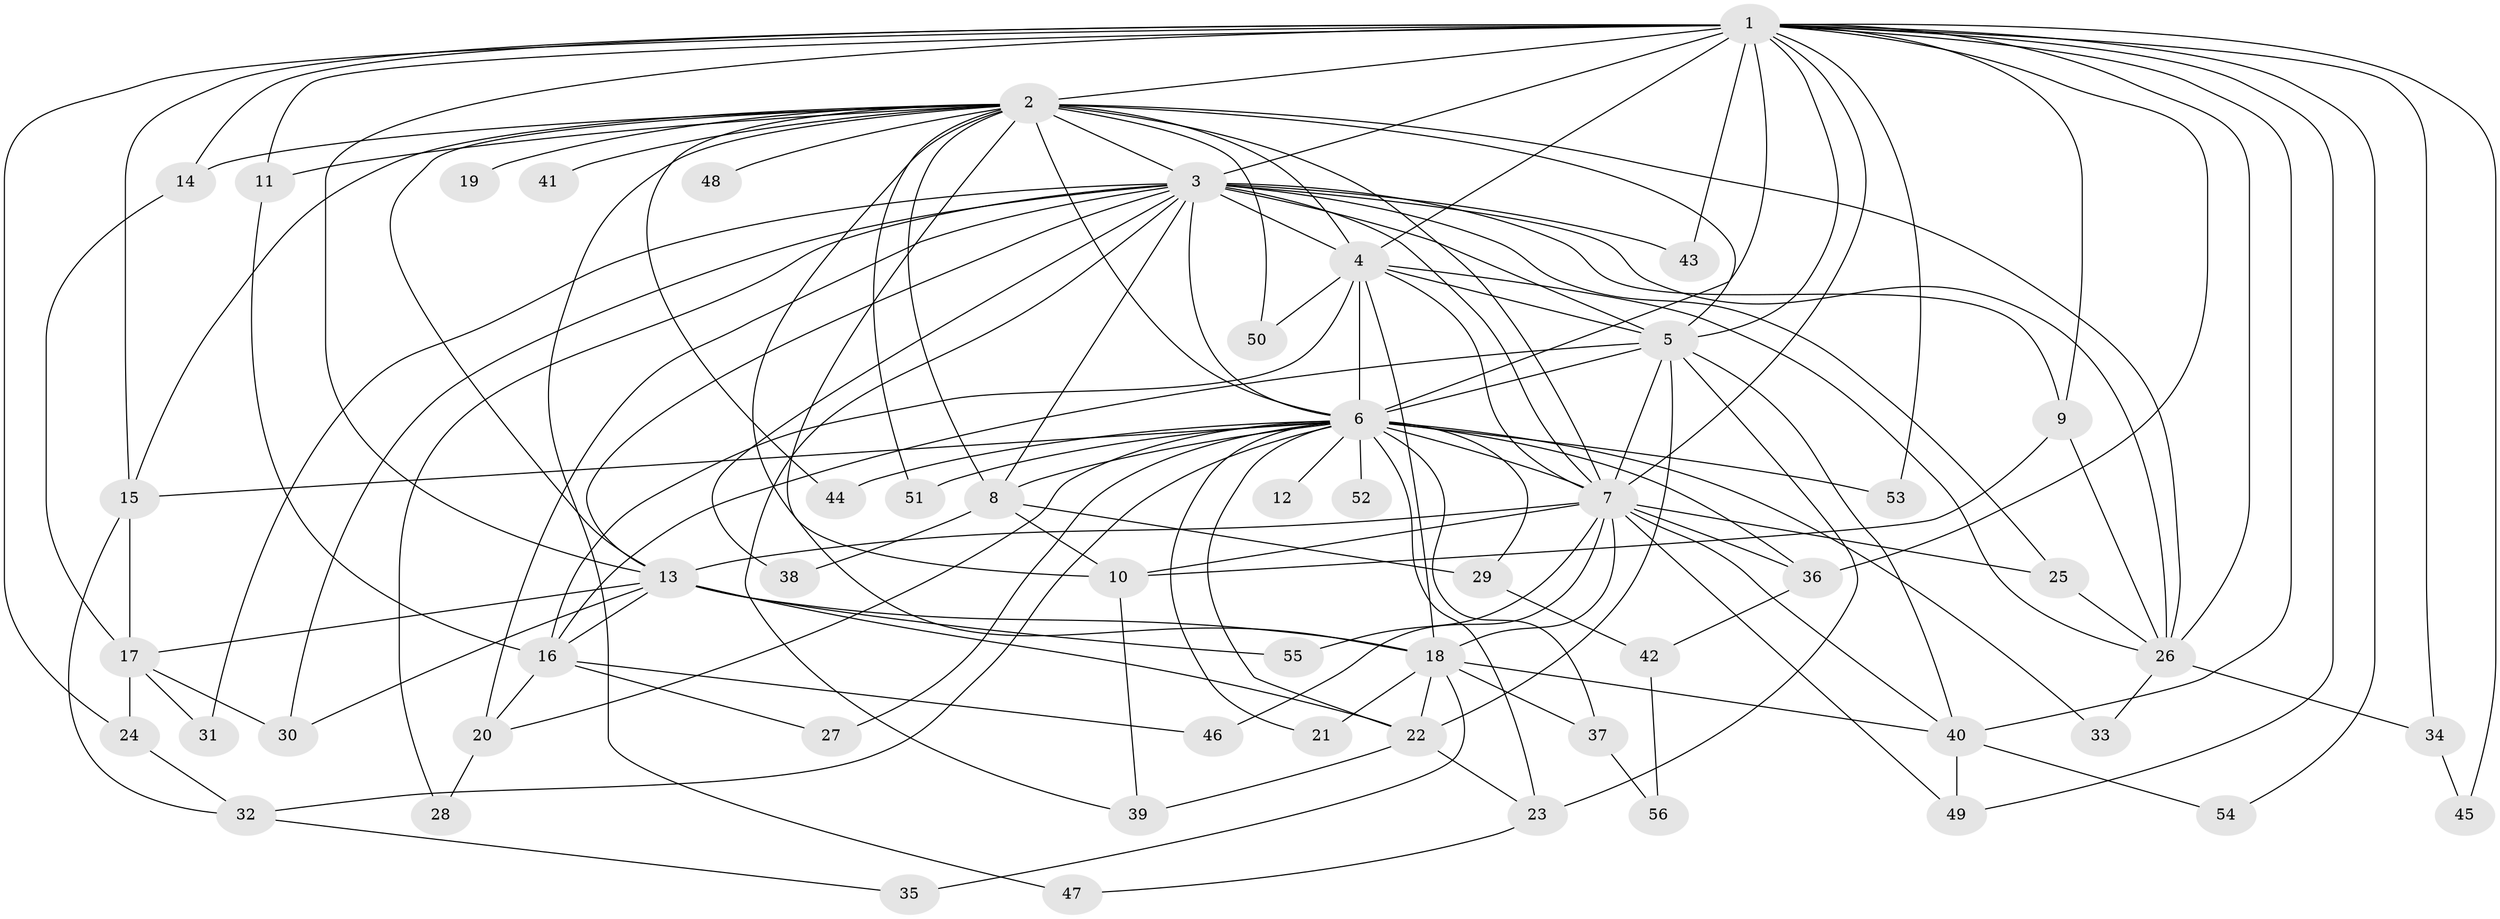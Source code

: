 // original degree distribution, {22: 0.008928571428571428, 29: 0.008928571428571428, 23: 0.008928571428571428, 27: 0.008928571428571428, 17: 0.017857142857142856, 18: 0.008928571428571428, 28: 0.008928571428571428, 19: 0.008928571428571428, 15: 0.008928571428571428, 3: 0.20535714285714285, 4: 0.11607142857142858, 6: 0.03571428571428571, 2: 0.5267857142857143, 8: 0.008928571428571428, 5: 0.008928571428571428, 7: 0.008928571428571428}
// Generated by graph-tools (version 1.1) at 2025/34/03/09/25 02:34:43]
// undirected, 56 vertices, 140 edges
graph export_dot {
graph [start="1"]
  node [color=gray90,style=filled];
  1;
  2;
  3;
  4;
  5;
  6;
  7;
  8;
  9;
  10;
  11;
  12;
  13;
  14;
  15;
  16;
  17;
  18;
  19;
  20;
  21;
  22;
  23;
  24;
  25;
  26;
  27;
  28;
  29;
  30;
  31;
  32;
  33;
  34;
  35;
  36;
  37;
  38;
  39;
  40;
  41;
  42;
  43;
  44;
  45;
  46;
  47;
  48;
  49;
  50;
  51;
  52;
  53;
  54;
  55;
  56;
  1 -- 2 [weight=2.0];
  1 -- 3 [weight=4.0];
  1 -- 4 [weight=3.0];
  1 -- 5 [weight=2.0];
  1 -- 6 [weight=4.0];
  1 -- 7 [weight=3.0];
  1 -- 9 [weight=1.0];
  1 -- 11 [weight=1.0];
  1 -- 13 [weight=5.0];
  1 -- 14 [weight=1.0];
  1 -- 15 [weight=1.0];
  1 -- 24 [weight=1.0];
  1 -- 26 [weight=1.0];
  1 -- 34 [weight=1.0];
  1 -- 36 [weight=1.0];
  1 -- 40 [weight=1.0];
  1 -- 43 [weight=1.0];
  1 -- 45 [weight=1.0];
  1 -- 49 [weight=1.0];
  1 -- 53 [weight=1.0];
  1 -- 54 [weight=1.0];
  2 -- 3 [weight=3.0];
  2 -- 4 [weight=1.0];
  2 -- 5 [weight=1.0];
  2 -- 6 [weight=4.0];
  2 -- 7 [weight=3.0];
  2 -- 8 [weight=1.0];
  2 -- 10 [weight=1.0];
  2 -- 11 [weight=1.0];
  2 -- 13 [weight=1.0];
  2 -- 14 [weight=1.0];
  2 -- 15 [weight=2.0];
  2 -- 18 [weight=1.0];
  2 -- 19 [weight=1.0];
  2 -- 26 [weight=1.0];
  2 -- 41 [weight=1.0];
  2 -- 44 [weight=1.0];
  2 -- 47 [weight=1.0];
  2 -- 48 [weight=2.0];
  2 -- 50 [weight=1.0];
  2 -- 51 [weight=1.0];
  3 -- 4 [weight=2.0];
  3 -- 5 [weight=3.0];
  3 -- 6 [weight=4.0];
  3 -- 7 [weight=4.0];
  3 -- 8 [weight=3.0];
  3 -- 9 [weight=1.0];
  3 -- 13 [weight=1.0];
  3 -- 20 [weight=2.0];
  3 -- 25 [weight=1.0];
  3 -- 26 [weight=2.0];
  3 -- 28 [weight=1.0];
  3 -- 30 [weight=1.0];
  3 -- 31 [weight=1.0];
  3 -- 38 [weight=1.0];
  3 -- 39 [weight=1.0];
  3 -- 43 [weight=1.0];
  4 -- 5 [weight=1.0];
  4 -- 6 [weight=2.0];
  4 -- 7 [weight=13.0];
  4 -- 16 [weight=1.0];
  4 -- 18 [weight=1.0];
  4 -- 26 [weight=1.0];
  4 -- 50 [weight=2.0];
  5 -- 6 [weight=2.0];
  5 -- 7 [weight=1.0];
  5 -- 16 [weight=1.0];
  5 -- 22 [weight=4.0];
  5 -- 23 [weight=1.0];
  5 -- 40 [weight=1.0];
  6 -- 7 [weight=5.0];
  6 -- 8 [weight=1.0];
  6 -- 12 [weight=3.0];
  6 -- 15 [weight=1.0];
  6 -- 20 [weight=1.0];
  6 -- 21 [weight=1.0];
  6 -- 22 [weight=1.0];
  6 -- 23 [weight=2.0];
  6 -- 27 [weight=1.0];
  6 -- 29 [weight=1.0];
  6 -- 32 [weight=1.0];
  6 -- 33 [weight=1.0];
  6 -- 36 [weight=1.0];
  6 -- 37 [weight=1.0];
  6 -- 44 [weight=1.0];
  6 -- 51 [weight=1.0];
  6 -- 52 [weight=2.0];
  6 -- 53 [weight=1.0];
  7 -- 10 [weight=1.0];
  7 -- 13 [weight=1.0];
  7 -- 18 [weight=1.0];
  7 -- 25 [weight=1.0];
  7 -- 36 [weight=1.0];
  7 -- 40 [weight=1.0];
  7 -- 46 [weight=1.0];
  7 -- 49 [weight=1.0];
  7 -- 55 [weight=1.0];
  8 -- 10 [weight=2.0];
  8 -- 29 [weight=1.0];
  8 -- 38 [weight=1.0];
  9 -- 10 [weight=1.0];
  9 -- 26 [weight=1.0];
  10 -- 39 [weight=1.0];
  11 -- 16 [weight=1.0];
  13 -- 16 [weight=1.0];
  13 -- 17 [weight=1.0];
  13 -- 18 [weight=1.0];
  13 -- 22 [weight=1.0];
  13 -- 30 [weight=1.0];
  13 -- 55 [weight=1.0];
  14 -- 17 [weight=1.0];
  15 -- 17 [weight=1.0];
  15 -- 32 [weight=1.0];
  16 -- 20 [weight=1.0];
  16 -- 27 [weight=1.0];
  16 -- 46 [weight=1.0];
  17 -- 24 [weight=1.0];
  17 -- 30 [weight=1.0];
  17 -- 31 [weight=1.0];
  18 -- 21 [weight=1.0];
  18 -- 22 [weight=1.0];
  18 -- 35 [weight=1.0];
  18 -- 37 [weight=1.0];
  18 -- 40 [weight=1.0];
  20 -- 28 [weight=1.0];
  22 -- 23 [weight=1.0];
  22 -- 39 [weight=1.0];
  23 -- 47 [weight=1.0];
  24 -- 32 [weight=1.0];
  25 -- 26 [weight=1.0];
  26 -- 33 [weight=1.0];
  26 -- 34 [weight=1.0];
  29 -- 42 [weight=1.0];
  32 -- 35 [weight=1.0];
  34 -- 45 [weight=1.0];
  36 -- 42 [weight=1.0];
  37 -- 56 [weight=1.0];
  40 -- 49 [weight=1.0];
  40 -- 54 [weight=1.0];
  42 -- 56 [weight=1.0];
}
